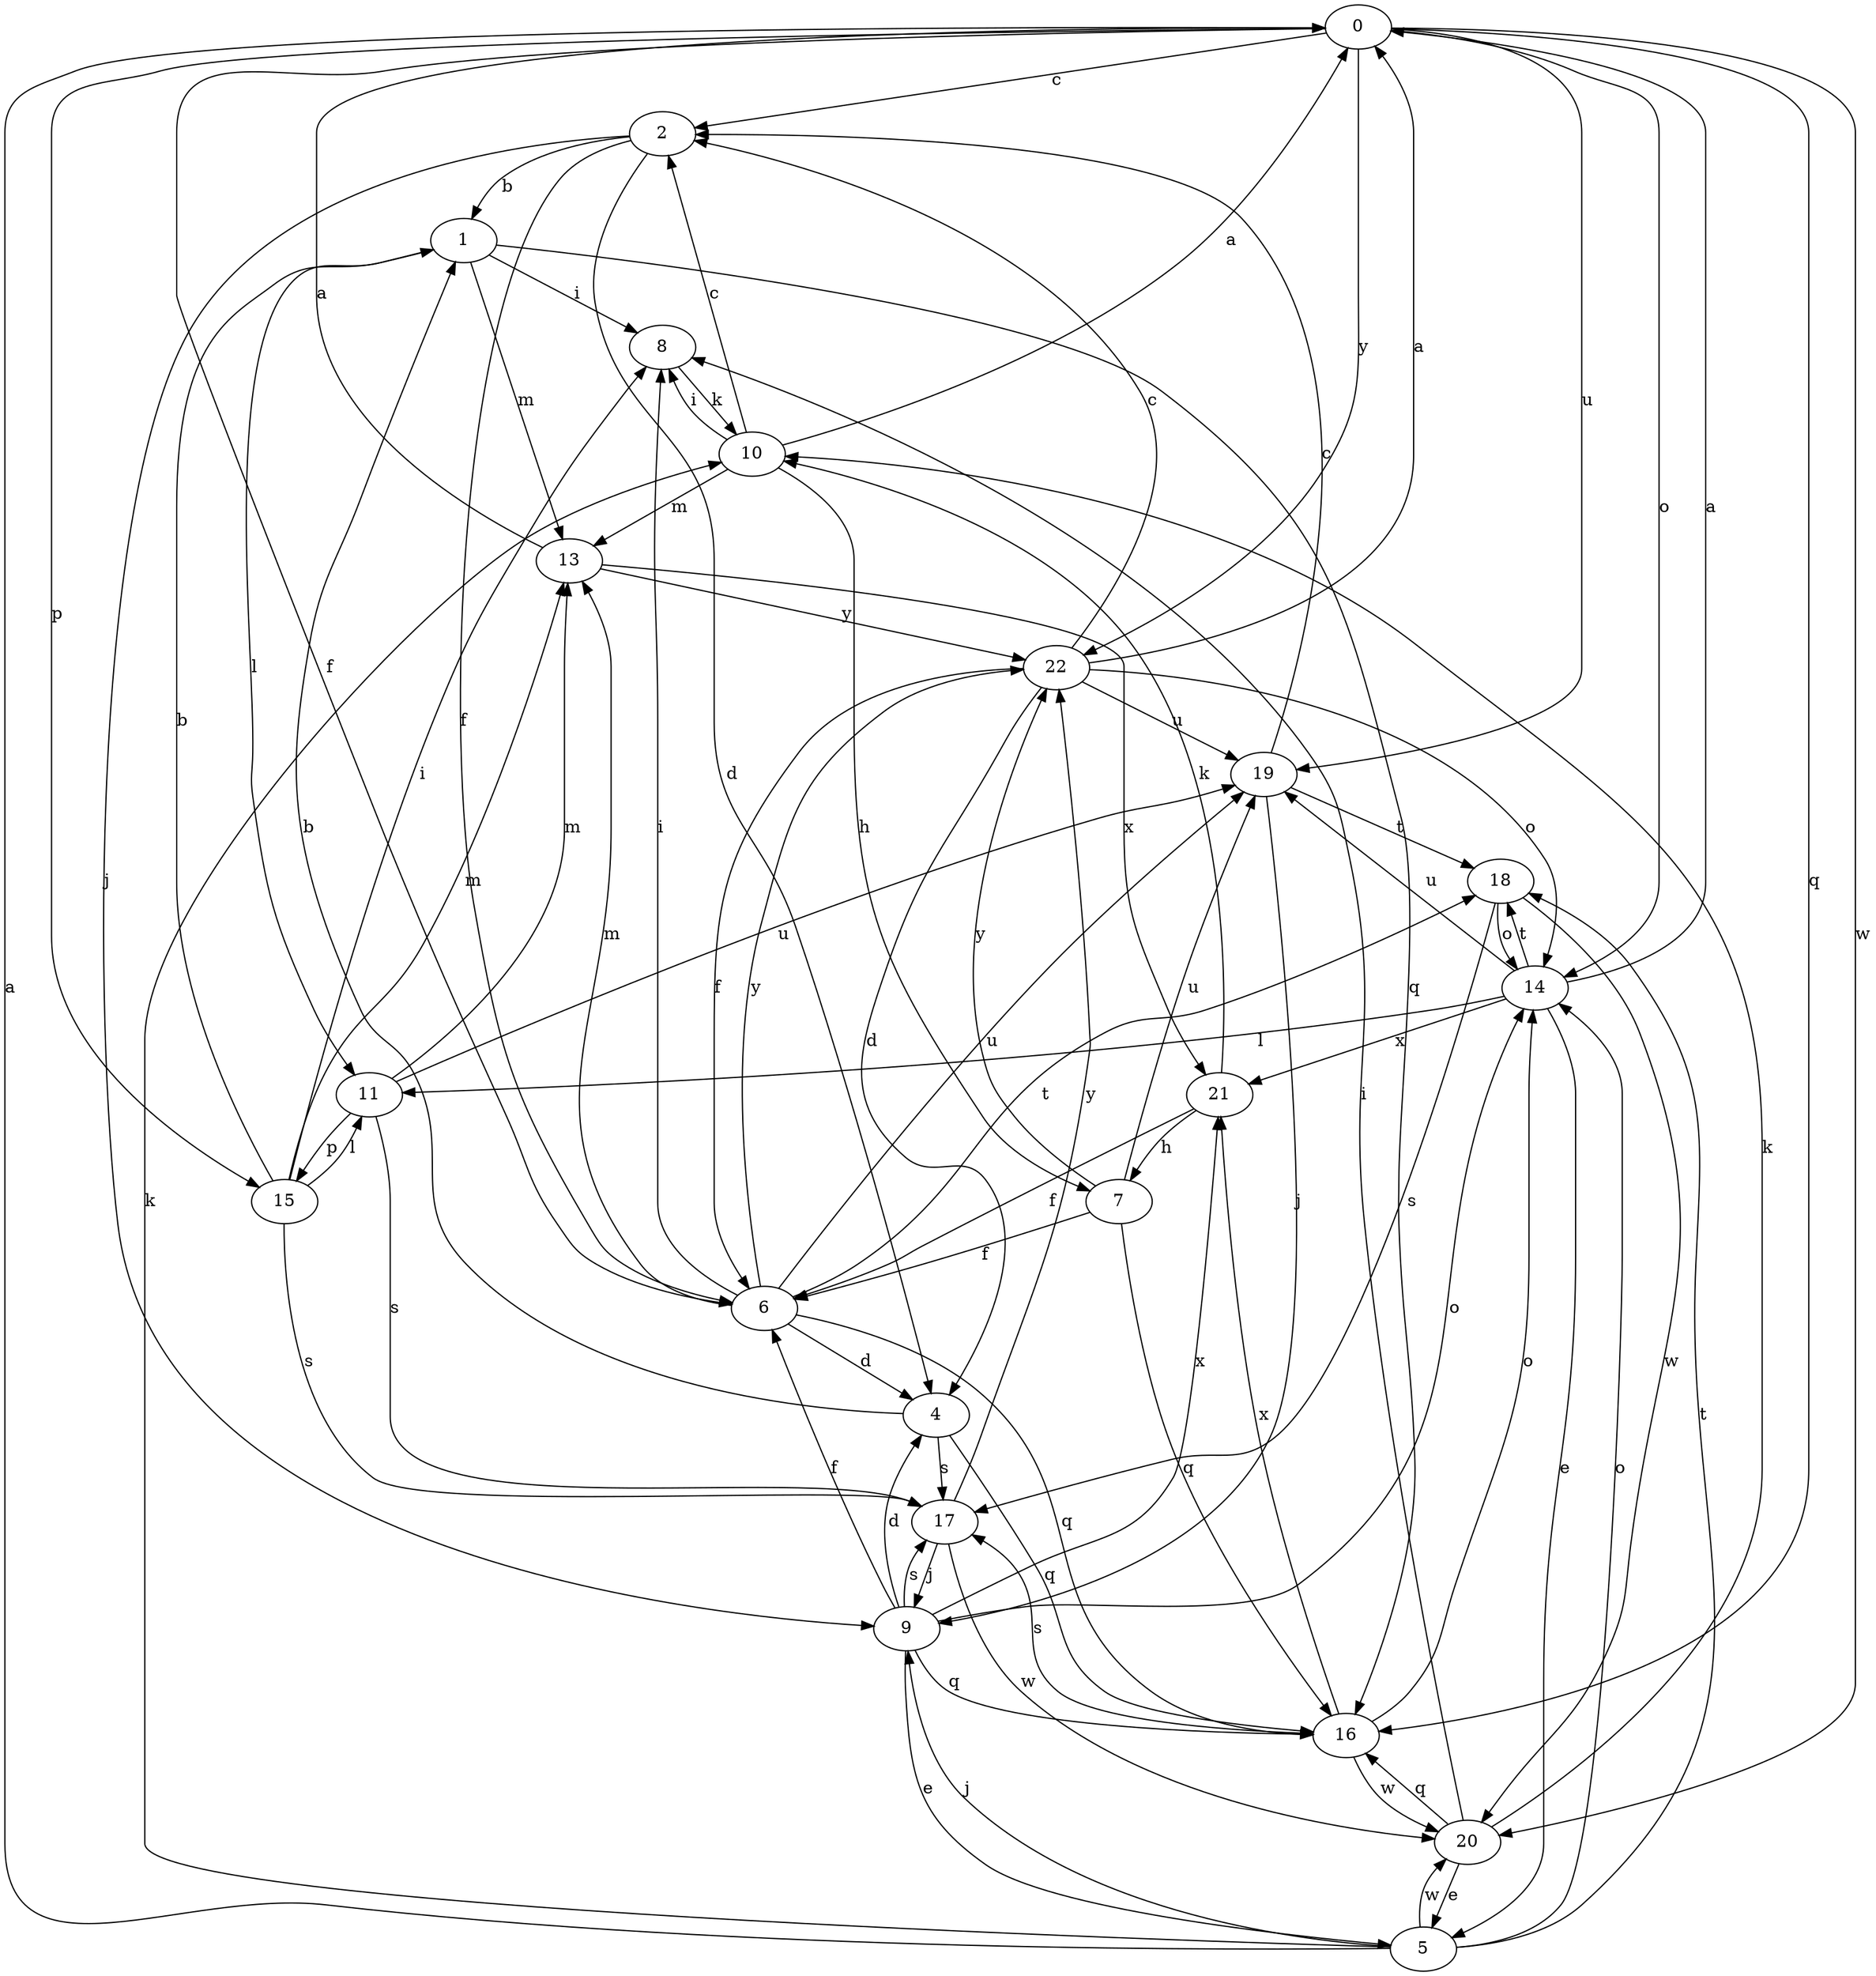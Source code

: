 strict digraph  {
0;
1;
2;
4;
5;
6;
7;
8;
9;
10;
11;
13;
14;
15;
16;
17;
18;
19;
20;
21;
22;
0 -> 2  [label=c];
0 -> 6  [label=f];
0 -> 14  [label=o];
0 -> 15  [label=p];
0 -> 16  [label=q];
0 -> 19  [label=u];
0 -> 20  [label=w];
0 -> 22  [label=y];
1 -> 8  [label=i];
1 -> 11  [label=l];
1 -> 13  [label=m];
1 -> 16  [label=q];
2 -> 1  [label=b];
2 -> 4  [label=d];
2 -> 6  [label=f];
2 -> 9  [label=j];
4 -> 1  [label=b];
4 -> 16  [label=q];
4 -> 17  [label=s];
5 -> 0  [label=a];
5 -> 9  [label=j];
5 -> 10  [label=k];
5 -> 14  [label=o];
5 -> 18  [label=t];
5 -> 20  [label=w];
6 -> 4  [label=d];
6 -> 8  [label=i];
6 -> 13  [label=m];
6 -> 16  [label=q];
6 -> 18  [label=t];
6 -> 19  [label=u];
6 -> 22  [label=y];
7 -> 6  [label=f];
7 -> 16  [label=q];
7 -> 19  [label=u];
7 -> 22  [label=y];
8 -> 10  [label=k];
9 -> 4  [label=d];
9 -> 5  [label=e];
9 -> 6  [label=f];
9 -> 14  [label=o];
9 -> 16  [label=q];
9 -> 17  [label=s];
9 -> 21  [label=x];
10 -> 0  [label=a];
10 -> 2  [label=c];
10 -> 7  [label=h];
10 -> 8  [label=i];
10 -> 13  [label=m];
11 -> 13  [label=m];
11 -> 15  [label=p];
11 -> 17  [label=s];
11 -> 19  [label=u];
13 -> 0  [label=a];
13 -> 21  [label=x];
13 -> 22  [label=y];
14 -> 0  [label=a];
14 -> 5  [label=e];
14 -> 11  [label=l];
14 -> 18  [label=t];
14 -> 19  [label=u];
14 -> 21  [label=x];
15 -> 1  [label=b];
15 -> 8  [label=i];
15 -> 11  [label=l];
15 -> 13  [label=m];
15 -> 17  [label=s];
16 -> 14  [label=o];
16 -> 17  [label=s];
16 -> 20  [label=w];
16 -> 21  [label=x];
17 -> 9  [label=j];
17 -> 20  [label=w];
17 -> 22  [label=y];
18 -> 14  [label=o];
18 -> 17  [label=s];
18 -> 20  [label=w];
19 -> 2  [label=c];
19 -> 9  [label=j];
19 -> 18  [label=t];
20 -> 5  [label=e];
20 -> 8  [label=i];
20 -> 10  [label=k];
20 -> 16  [label=q];
21 -> 6  [label=f];
21 -> 7  [label=h];
21 -> 10  [label=k];
22 -> 0  [label=a];
22 -> 2  [label=c];
22 -> 4  [label=d];
22 -> 6  [label=f];
22 -> 14  [label=o];
22 -> 19  [label=u];
}
